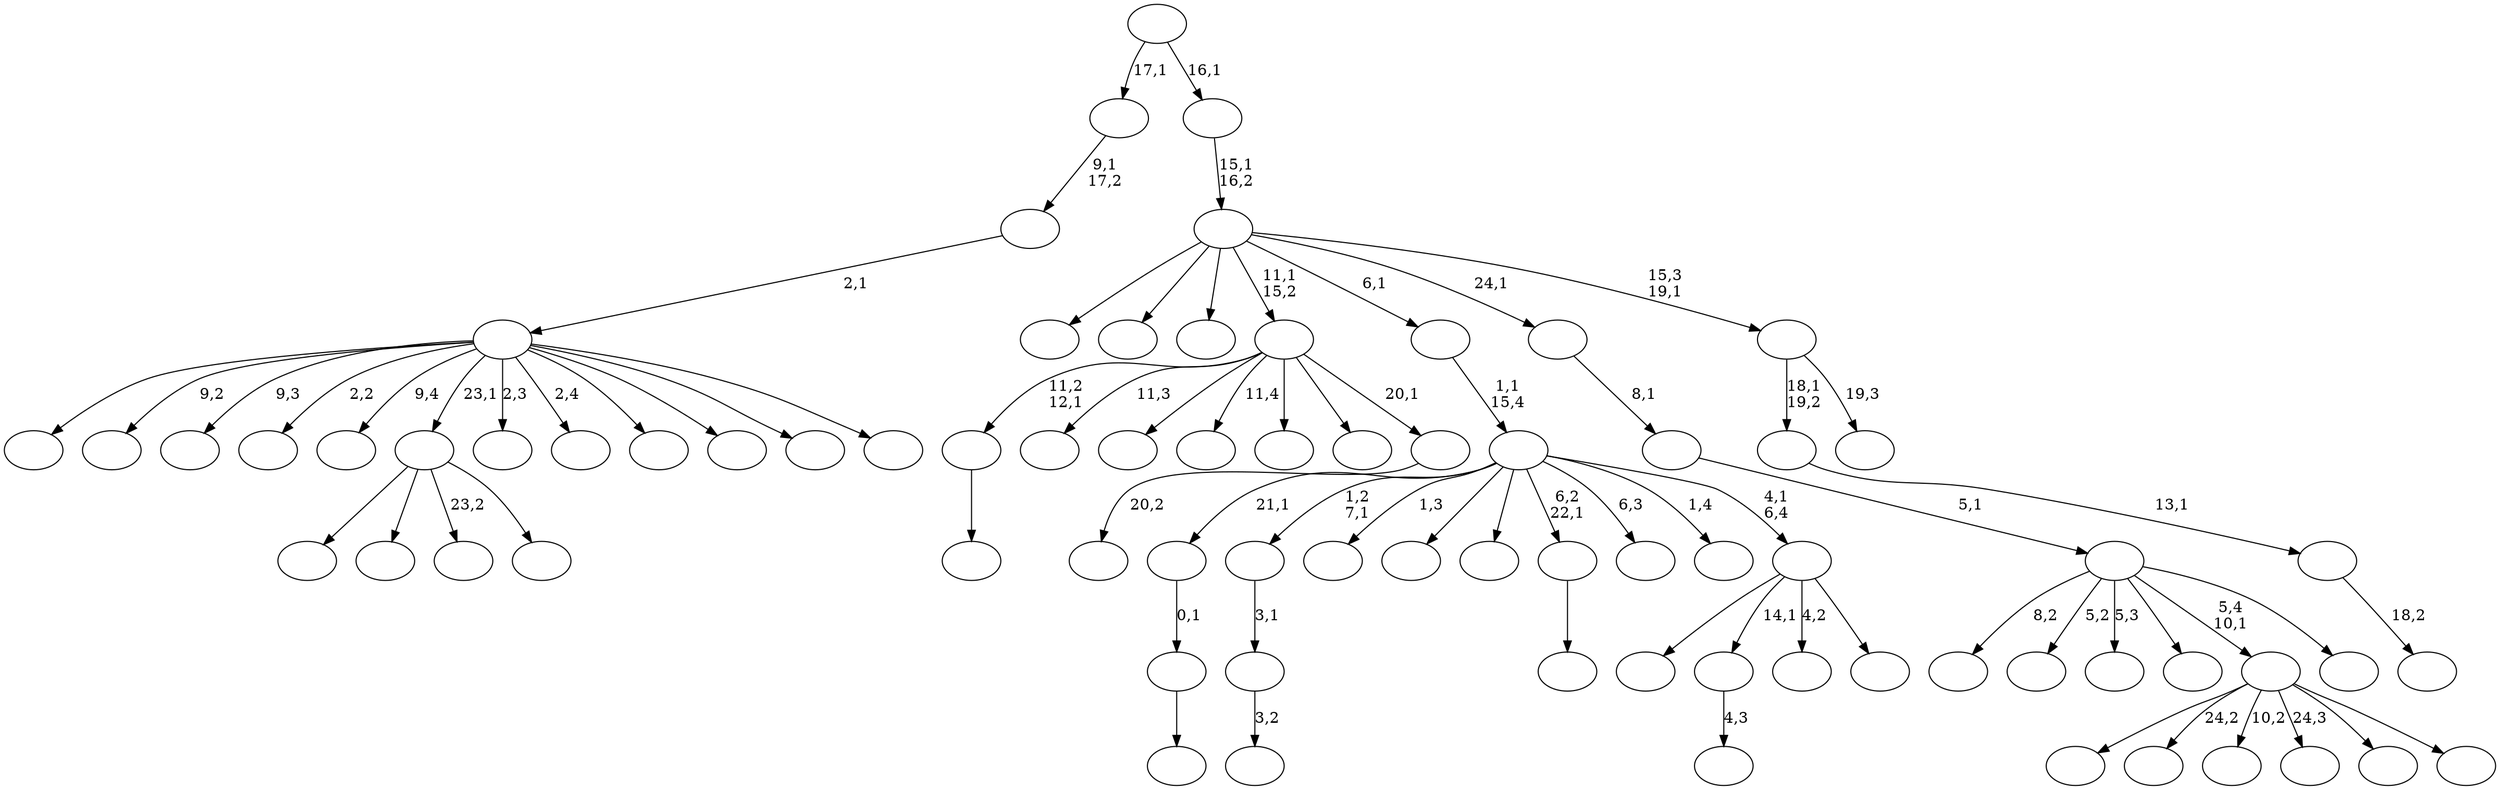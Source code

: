 digraph T {
	75 [label=""]
	74 [label=""]
	73 [label=""]
	72 [label=""]
	71 [label=""]
	70 [label=""]
	69 [label=""]
	68 [label=""]
	67 [label=""]
	66 [label=""]
	65 [label=""]
	64 [label=""]
	63 [label=""]
	62 [label=""]
	61 [label=""]
	60 [label=""]
	59 [label=""]
	58 [label=""]
	57 [label=""]
	56 [label=""]
	55 [label=""]
	54 [label=""]
	53 [label=""]
	52 [label=""]
	51 [label=""]
	50 [label=""]
	49 [label=""]
	48 [label=""]
	47 [label=""]
	46 [label=""]
	45 [label=""]
	44 [label=""]
	43 [label=""]
	42 [label=""]
	41 [label=""]
	40 [label=""]
	39 [label=""]
	38 [label=""]
	37 [label=""]
	36 [label=""]
	35 [label=""]
	34 [label=""]
	33 [label=""]
	32 [label=""]
	31 [label=""]
	30 [label=""]
	29 [label=""]
	28 [label=""]
	27 [label=""]
	26 [label=""]
	25 [label=""]
	24 [label=""]
	23 [label=""]
	22 [label=""]
	21 [label=""]
	20 [label=""]
	19 [label=""]
	18 [label=""]
	17 [label=""]
	16 [label=""]
	15 [label=""]
	14 [label=""]
	13 [label=""]
	12 [label=""]
	11 [label=""]
	10 [label=""]
	9 [label=""]
	8 [label=""]
	7 [label=""]
	6 [label=""]
	5 [label=""]
	4 [label=""]
	3 [label=""]
	2 [label=""]
	1 [label=""]
	0 [label=""]
	74 -> 75 [label=""]
	73 -> 74 [label="0,1"]
	70 -> 71 [label="3,2"]
	69 -> 70 [label="3,1"]
	61 -> 62 [label="4,3"]
	59 -> 60 [label=""]
	49 -> 50 [label="18,2"]
	48 -> 49 [label="13,1"]
	39 -> 58 [label=""]
	39 -> 51 [label=""]
	39 -> 42 [label="23,2"]
	39 -> 40 [label=""]
	33 -> 34 [label=""]
	24 -> 72 [label=""]
	24 -> 55 [label="24,2"]
	24 -> 52 [label="10,2"]
	24 -> 29 [label="24,3"]
	24 -> 28 [label=""]
	24 -> 25 [label=""]
	18 -> 19 [label="20,2"]
	17 -> 59 [label="11,2\n12,1"]
	17 -> 57 [label="11,3"]
	17 -> 53 [label=""]
	17 -> 32 [label="11,4"]
	17 -> 31 [label=""]
	17 -> 27 [label=""]
	17 -> 18 [label="20,1"]
	15 -> 66 [label=""]
	15 -> 61 [label="14,1"]
	15 -> 47 [label="4,2"]
	15 -> 16 [label=""]
	14 -> 73 [label="21,1"]
	14 -> 69 [label="1,2\n7,1"]
	14 -> 46 [label="1,3"]
	14 -> 36 [label=""]
	14 -> 35 [label=""]
	14 -> 33 [label="6,2\n22,1"]
	14 -> 30 [label="6,3"]
	14 -> 26 [label="1,4"]
	14 -> 15 [label="4,1\n6,4"]
	13 -> 14 [label="1,1\n15,4"]
	11 -> 65 [label="8,2"]
	11 -> 64 [label="5,2"]
	11 -> 44 [label="5,3"]
	11 -> 38 [label=""]
	11 -> 24 [label="5,4\n10,1"]
	11 -> 12 [label=""]
	10 -> 11 [label="5,1"]
	9 -> 10 [label="8,1"]
	7 -> 68 [label=""]
	7 -> 67 [label="9,2"]
	7 -> 56 [label="9,3"]
	7 -> 54 [label="2,2"]
	7 -> 45 [label="9,4"]
	7 -> 39 [label="23,1"]
	7 -> 37 [label="2,3"]
	7 -> 23 [label="2,4"]
	7 -> 22 [label=""]
	7 -> 21 [label=""]
	7 -> 20 [label=""]
	7 -> 8 [label=""]
	6 -> 7 [label="2,1"]
	5 -> 6 [label="9,1\n17,2"]
	3 -> 48 [label="18,1\n19,2"]
	3 -> 4 [label="19,3"]
	2 -> 63 [label=""]
	2 -> 43 [label=""]
	2 -> 41 [label=""]
	2 -> 17 [label="11,1\n15,2"]
	2 -> 13 [label="6,1"]
	2 -> 9 [label="24,1"]
	2 -> 3 [label="15,3\n19,1"]
	1 -> 2 [label="15,1\n16,2"]
	0 -> 5 [label="17,1"]
	0 -> 1 [label="16,1"]
}
